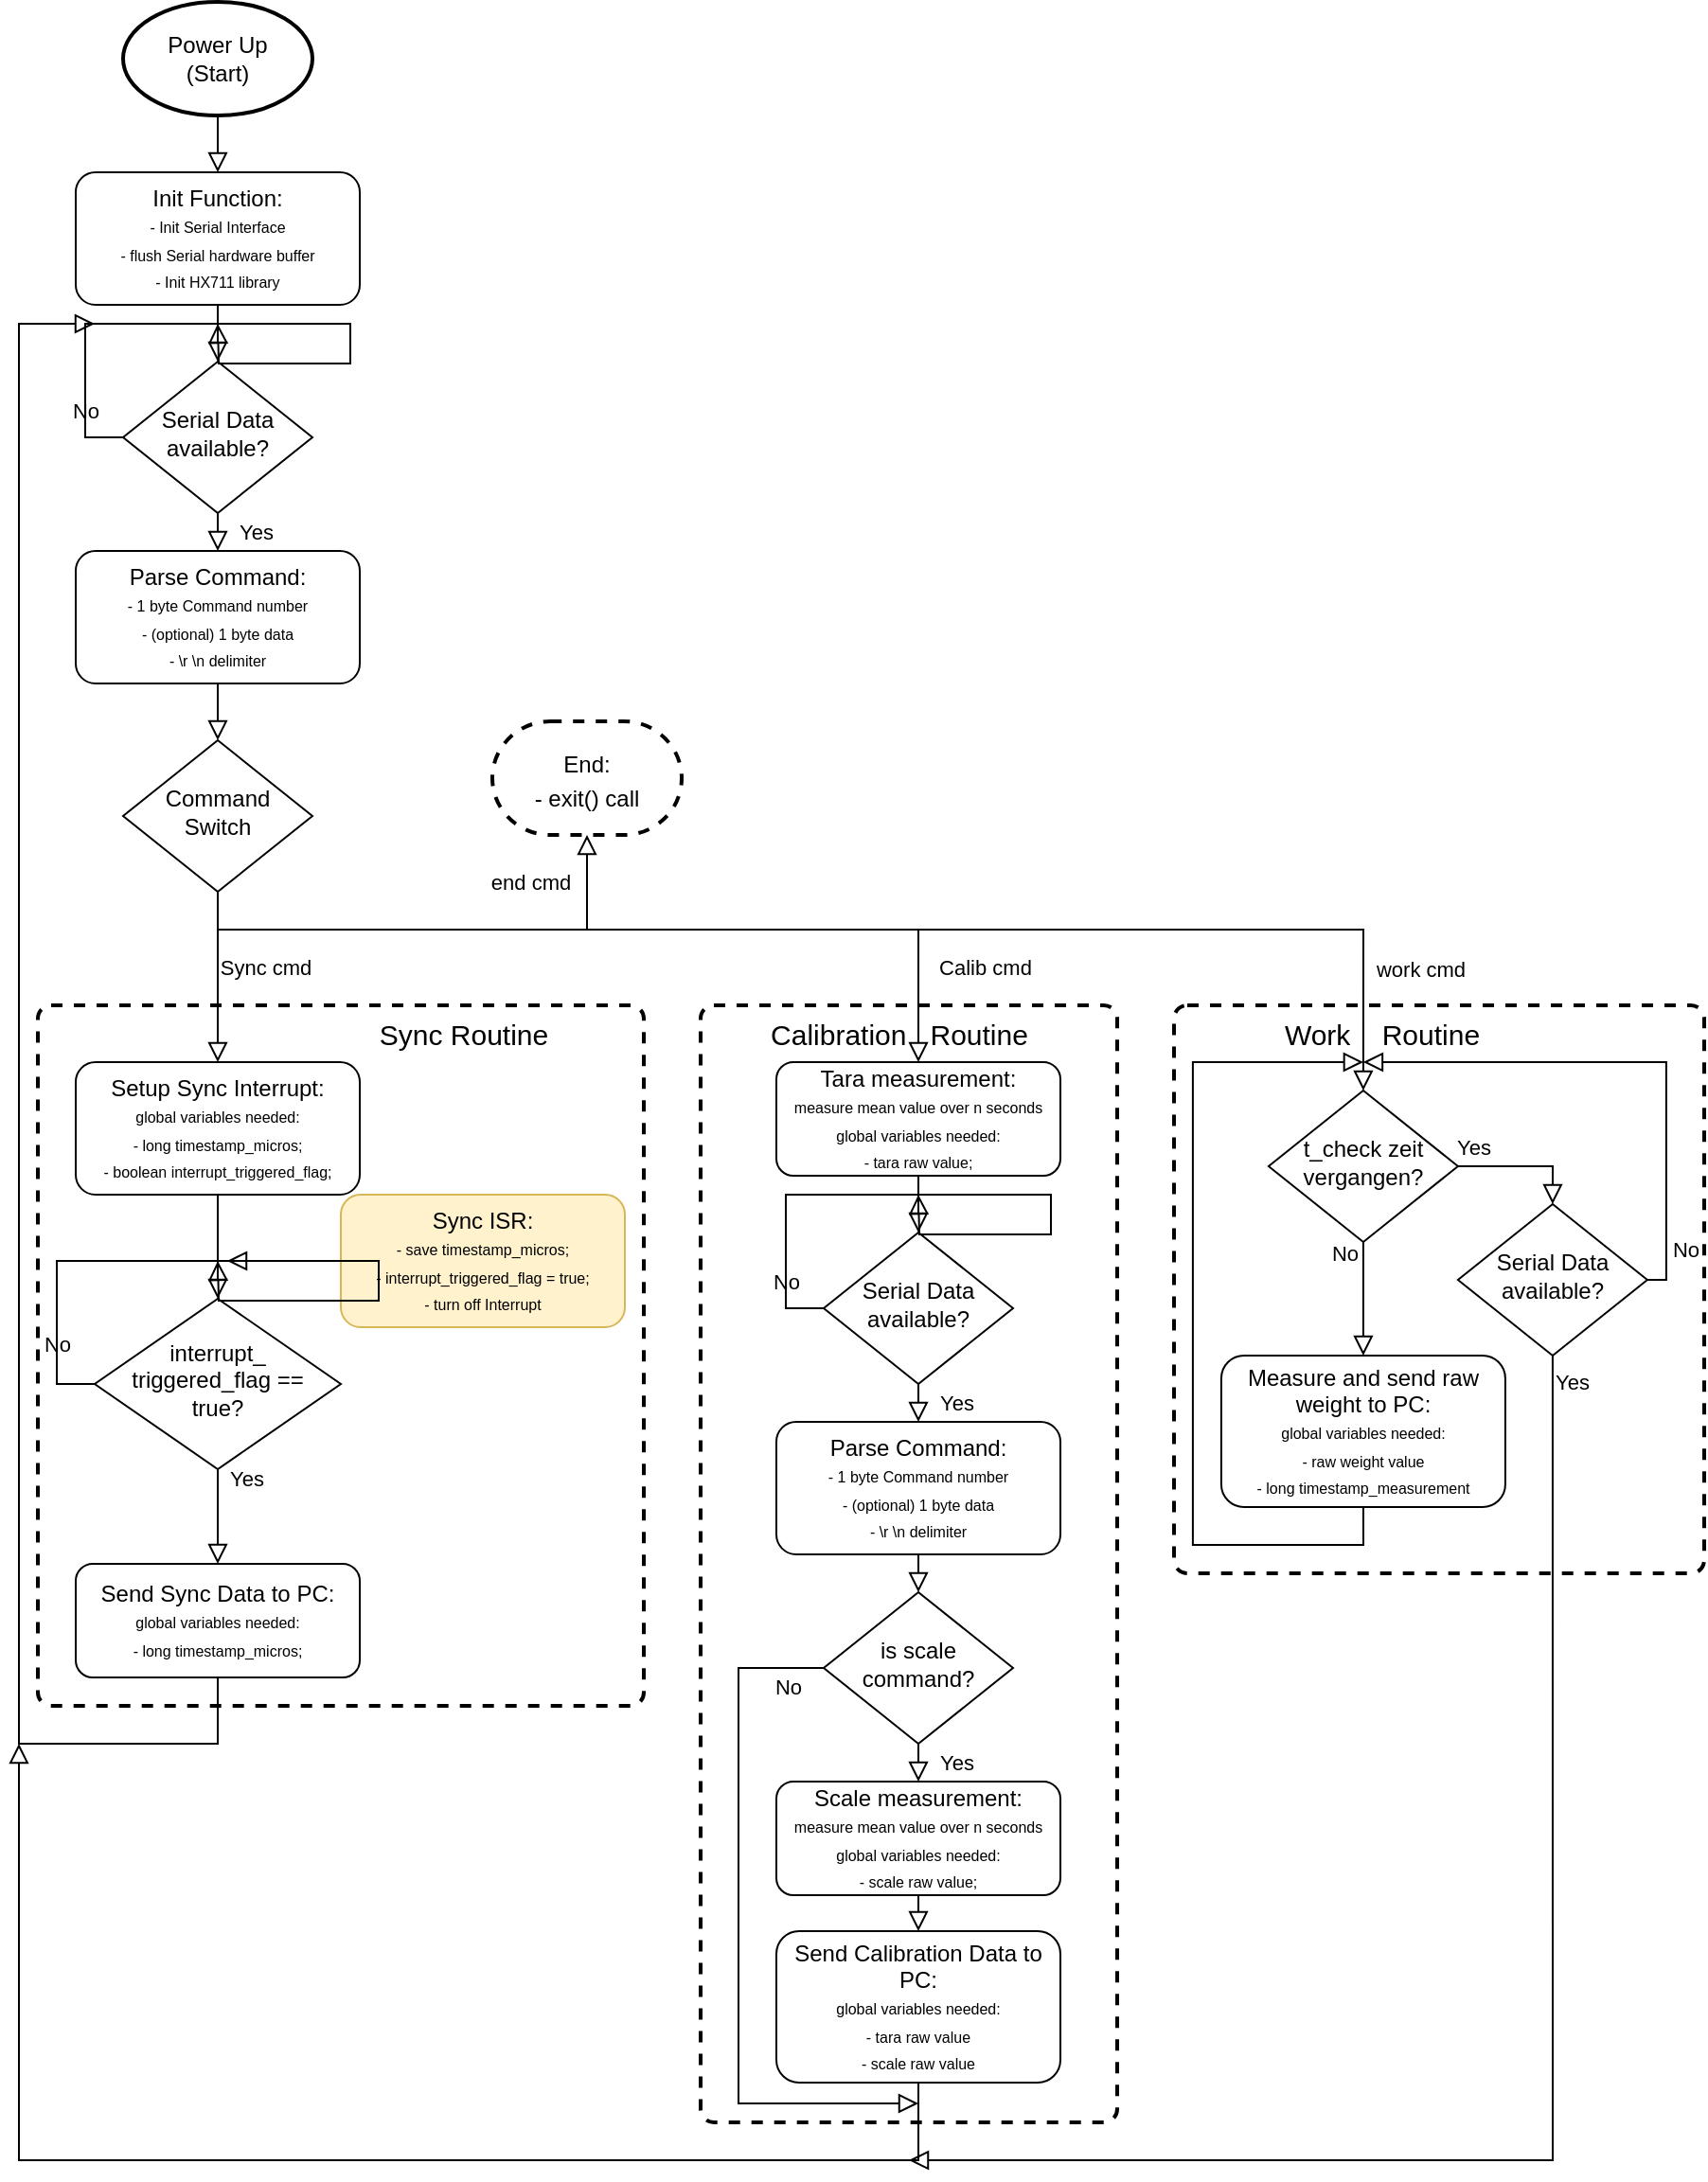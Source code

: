 <mxfile version="17.2.4" type="device"><diagram id="C5RBs43oDa-KdzZeNtuy" name="Page-1"><mxGraphModel dx="1422" dy="1162" grid="1" gridSize="10" guides="1" tooltips="1" connect="1" arrows="1" fold="1" page="1" pageScale="1" pageWidth="827" pageHeight="1169" math="0" shadow="0"><root><mxCell id="WIyWlLk6GJQsqaUBKTNV-0"/><mxCell id="WIyWlLk6GJQsqaUBKTNV-1" parent="WIyWlLk6GJQsqaUBKTNV-0"/><mxCell id="2u7fmn7NpDEMbbSHLtYv-59" value="" style="rounded=1;whiteSpace=wrap;html=1;absoluteArcSize=1;arcSize=14;strokeWidth=2;fontSize=8;dashed=1;align=right;" vertex="1" parent="WIyWlLk6GJQsqaUBKTNV-1"><mxGeometry x="640" y="550" width="280" height="300" as="geometry"/></mxCell><mxCell id="2u7fmn7NpDEMbbSHLtYv-60" value="&lt;font style=&quot;font-size: 15px&quot;&gt;Work&amp;nbsp; &amp;nbsp; Routine&lt;/font&gt;" style="text;html=1;strokeColor=none;fillColor=none;align=center;verticalAlign=middle;whiteSpace=wrap;rounded=0;dashed=1;fontSize=8;" vertex="1" parent="WIyWlLk6GJQsqaUBKTNV-1"><mxGeometry x="680" y="550" width="140" height="30" as="geometry"/></mxCell><mxCell id="2u7fmn7NpDEMbbSHLtYv-45" value="" style="rounded=1;whiteSpace=wrap;html=1;absoluteArcSize=1;arcSize=14;strokeWidth=2;fontSize=8;dashed=1;align=right;" vertex="1" parent="WIyWlLk6GJQsqaUBKTNV-1"><mxGeometry x="390" y="550" width="220" height="590" as="geometry"/></mxCell><mxCell id="2u7fmn7NpDEMbbSHLtYv-46" value="&lt;font style=&quot;font-size: 15px&quot;&gt;Calibration&amp;nbsp; &amp;nbsp;Routine&lt;/font&gt;" style="text;html=1;strokeColor=none;fillColor=none;align=center;verticalAlign=middle;whiteSpace=wrap;rounded=0;dashed=1;fontSize=8;" vertex="1" parent="WIyWlLk6GJQsqaUBKTNV-1"><mxGeometry x="390" y="550" width="210" height="30" as="geometry"/></mxCell><mxCell id="2u7fmn7NpDEMbbSHLtYv-23" value="" style="rounded=1;whiteSpace=wrap;html=1;absoluteArcSize=1;arcSize=14;strokeWidth=2;fontSize=8;dashed=1;align=right;" vertex="1" parent="WIyWlLk6GJQsqaUBKTNV-1"><mxGeometry x="40" y="550" width="320" height="370" as="geometry"/></mxCell><mxCell id="2u7fmn7NpDEMbbSHLtYv-0" value="Init Function:&lt;br style=&quot;font-size: 8px&quot;&gt;&lt;font style=&quot;font-size: 8px&quot;&gt;- Init Serial Interface&lt;br&gt;- flush Serial hardware buffer&lt;br&gt;- Init HX711 library&lt;/font&gt;" style="rounded=1;whiteSpace=wrap;html=1;fontSize=12;glass=0;strokeWidth=1;shadow=0;" vertex="1" parent="WIyWlLk6GJQsqaUBKTNV-1"><mxGeometry x="60" y="110" width="150" height="70" as="geometry"/></mxCell><mxCell id="2u7fmn7NpDEMbbSHLtYv-1" value="" style="rounded=0;html=1;jettySize=auto;orthogonalLoop=1;fontSize=11;endArrow=block;endFill=0;endSize=8;strokeWidth=1;shadow=0;labelBackgroundColor=none;edgeStyle=orthogonalEdgeStyle;entryX=0.5;entryY=0;entryDx=0;entryDy=0;exitX=0.5;exitY=1;exitDx=0;exitDy=0;exitPerimeter=0;" edge="1" parent="WIyWlLk6GJQsqaUBKTNV-1" source="2u7fmn7NpDEMbbSHLtYv-9" target="2u7fmn7NpDEMbbSHLtYv-0"><mxGeometry y="20" relative="1" as="geometry"><mxPoint as="offset"/><mxPoint x="135" y="70.0" as="sourcePoint"/><mxPoint x="145" y="390" as="targetPoint"/></mxGeometry></mxCell><mxCell id="2u7fmn7NpDEMbbSHLtYv-2" value="Serial Data available?" style="rhombus;whiteSpace=wrap;html=1;shadow=0;fontFamily=Helvetica;fontSize=12;align=center;strokeWidth=1;spacing=6;spacingTop=-4;" vertex="1" parent="WIyWlLk6GJQsqaUBKTNV-1"><mxGeometry x="85" y="210" width="100" height="80" as="geometry"/></mxCell><mxCell id="2u7fmn7NpDEMbbSHLtYv-3" value="No" style="rounded=0;html=1;jettySize=auto;orthogonalLoop=1;fontSize=11;endArrow=block;endFill=0;endSize=8;strokeWidth=1;shadow=0;labelBackgroundColor=none;edgeStyle=orthogonalEdgeStyle;exitX=0;exitY=0.5;exitDx=0;exitDy=0;" edge="1" parent="WIyWlLk6GJQsqaUBKTNV-1" source="2u7fmn7NpDEMbbSHLtYv-2"><mxGeometry x="-0.733" y="-10" relative="1" as="geometry"><mxPoint x="-10" y="10" as="offset"/><mxPoint x="375.0" y="620" as="sourcePoint"/><mxPoint x="135" y="190" as="targetPoint"/></mxGeometry></mxCell><mxCell id="2u7fmn7NpDEMbbSHLtYv-4" value="" style="rounded=0;html=1;jettySize=auto;orthogonalLoop=1;fontSize=11;endArrow=block;endFill=0;endSize=8;strokeWidth=1;shadow=0;labelBackgroundColor=none;edgeStyle=orthogonalEdgeStyle;entryX=0.5;entryY=0;entryDx=0;entryDy=0;exitX=0.5;exitY=1;exitDx=0;exitDy=0;" edge="1" parent="WIyWlLk6GJQsqaUBKTNV-1" source="2u7fmn7NpDEMbbSHLtYv-0" target="2u7fmn7NpDEMbbSHLtYv-2"><mxGeometry y="20" relative="1" as="geometry"><mxPoint as="offset"/><mxPoint x="145" y="60" as="sourcePoint"/><mxPoint x="145" y="100" as="targetPoint"/></mxGeometry></mxCell><mxCell id="2u7fmn7NpDEMbbSHLtYv-5" value="Yes" style="rounded=0;html=1;jettySize=auto;orthogonalLoop=1;fontSize=11;endArrow=block;endFill=0;endSize=8;strokeWidth=1;shadow=0;labelBackgroundColor=none;edgeStyle=orthogonalEdgeStyle;exitX=0.5;exitY=1;exitDx=0;exitDy=0;entryX=0.5;entryY=0;entryDx=0;entryDy=0;" edge="1" parent="WIyWlLk6GJQsqaUBKTNV-1" source="2u7fmn7NpDEMbbSHLtYv-2" target="2u7fmn7NpDEMbbSHLtYv-6"><mxGeometry y="20" relative="1" as="geometry"><mxPoint as="offset"/><mxPoint x="375" y="480" as="sourcePoint"/><mxPoint x="135" y="300" as="targetPoint"/></mxGeometry></mxCell><mxCell id="2u7fmn7NpDEMbbSHLtYv-6" value="Parse Command:&lt;br style=&quot;font-size: 8px&quot;&gt;&lt;font style=&quot;font-size: 8px&quot;&gt;- 1 byte Command number&lt;br&gt;- (optional) 1 byte data&lt;br&gt;- \r \n delimiter&lt;/font&gt;" style="rounded=1;whiteSpace=wrap;html=1;fontSize=12;glass=0;strokeWidth=1;shadow=0;" vertex="1" parent="WIyWlLk6GJQsqaUBKTNV-1"><mxGeometry x="60" y="310" width="150" height="70" as="geometry"/></mxCell><mxCell id="2u7fmn7NpDEMbbSHLtYv-7" value="Command&lt;br&gt;Switch" style="rhombus;whiteSpace=wrap;html=1;shadow=0;fontFamily=Helvetica;fontSize=12;align=center;strokeWidth=1;spacing=6;spacingTop=-4;" vertex="1" parent="WIyWlLk6GJQsqaUBKTNV-1"><mxGeometry x="85" y="410" width="100" height="80" as="geometry"/></mxCell><mxCell id="2u7fmn7NpDEMbbSHLtYv-8" value="" style="rounded=0;html=1;jettySize=auto;orthogonalLoop=1;fontSize=11;endArrow=block;endFill=0;endSize=8;strokeWidth=1;shadow=0;labelBackgroundColor=none;edgeStyle=orthogonalEdgeStyle;entryX=0.5;entryY=0;entryDx=0;entryDy=0;exitX=0.5;exitY=1;exitDx=0;exitDy=0;" edge="1" parent="WIyWlLk6GJQsqaUBKTNV-1" source="2u7fmn7NpDEMbbSHLtYv-6" target="2u7fmn7NpDEMbbSHLtYv-7"><mxGeometry y="20" relative="1" as="geometry"><mxPoint as="offset"/><mxPoint x="145" y="40.0" as="sourcePoint"/><mxPoint x="145" y="80" as="targetPoint"/></mxGeometry></mxCell><mxCell id="2u7fmn7NpDEMbbSHLtYv-9" value="&lt;span style=&quot;font-size: 12px&quot;&gt;Power Up&lt;/span&gt;&lt;br style=&quot;font-size: 12px&quot;&gt;&lt;span style=&quot;font-size: 12px&quot;&gt;(Start)&lt;/span&gt;" style="strokeWidth=2;html=1;shape=mxgraph.flowchart.start_1;whiteSpace=wrap;fontSize=8;" vertex="1" parent="WIyWlLk6GJQsqaUBKTNV-1"><mxGeometry x="85" y="20" width="100" height="60" as="geometry"/></mxCell><mxCell id="2u7fmn7NpDEMbbSHLtYv-10" value="Setup Sync Interrupt:&lt;br style=&quot;font-size: 8px&quot;&gt;&lt;font style=&quot;font-size: 8px&quot;&gt;global variables needed:&lt;br&gt;- long timestamp_micros;&lt;br&gt;- boolean interrupt_triggered_flag;&lt;br&gt;&lt;/font&gt;" style="rounded=1;whiteSpace=wrap;html=1;fontSize=12;glass=0;strokeWidth=1;shadow=0;" vertex="1" parent="WIyWlLk6GJQsqaUBKTNV-1"><mxGeometry x="60" y="580" width="150" height="70" as="geometry"/></mxCell><mxCell id="2u7fmn7NpDEMbbSHLtYv-11" value="Sync ISR:&lt;br style=&quot;font-size: 8px&quot;&gt;&lt;font style=&quot;font-size: 8px&quot;&gt;- save timestamp_micros;&lt;br&gt;- interrupt_triggered_flag = true;&lt;br&gt;- turn off Interrupt&lt;br&gt;&lt;/font&gt;" style="rounded=1;whiteSpace=wrap;html=1;fontSize=12;glass=0;strokeWidth=1;shadow=0;fillColor=#fff2cc;strokeColor=#d6b656;" vertex="1" parent="WIyWlLk6GJQsqaUBKTNV-1"><mxGeometry x="200" y="650" width="150" height="70" as="geometry"/></mxCell><mxCell id="2u7fmn7NpDEMbbSHLtYv-12" value="interrupt_ triggered_flag == true?" style="rhombus;whiteSpace=wrap;html=1;shadow=0;fontFamily=Helvetica;fontSize=12;align=center;strokeWidth=1;spacing=6;spacingTop=-4;" vertex="1" parent="WIyWlLk6GJQsqaUBKTNV-1"><mxGeometry x="70" y="705" width="130" height="90" as="geometry"/></mxCell><mxCell id="2u7fmn7NpDEMbbSHLtYv-13" value="No" style="rounded=0;html=1;jettySize=auto;orthogonalLoop=1;fontSize=11;endArrow=block;endFill=0;endSize=8;strokeWidth=1;shadow=0;labelBackgroundColor=none;edgeStyle=orthogonalEdgeStyle;exitX=0;exitY=0.5;exitDx=0;exitDy=0;" edge="1" parent="WIyWlLk6GJQsqaUBKTNV-1" source="2u7fmn7NpDEMbbSHLtYv-12"><mxGeometry x="-0.733" y="-10" relative="1" as="geometry"><mxPoint x="-10" y="10" as="offset"/><mxPoint x="360.0" y="1115" as="sourcePoint"/><mxPoint x="135" y="685" as="targetPoint"/></mxGeometry></mxCell><mxCell id="2u7fmn7NpDEMbbSHLtYv-14" value="" style="rounded=0;html=1;jettySize=auto;orthogonalLoop=1;fontSize=11;endArrow=block;endFill=0;endSize=8;strokeWidth=1;shadow=0;labelBackgroundColor=none;edgeStyle=orthogonalEdgeStyle;entryX=0.5;entryY=0;entryDx=0;entryDy=0;exitX=0.5;exitY=1;exitDx=0;exitDy=0;" edge="1" parent="WIyWlLk6GJQsqaUBKTNV-1" source="2u7fmn7NpDEMbbSHLtYv-10" target="2u7fmn7NpDEMbbSHLtYv-12"><mxGeometry y="20" relative="1" as="geometry"><mxPoint as="offset"/><mxPoint x="145" y="435" as="sourcePoint"/><mxPoint x="145" y="465" as="targetPoint"/></mxGeometry></mxCell><mxCell id="2u7fmn7NpDEMbbSHLtYv-16" value="" style="rounded=0;html=1;jettySize=auto;orthogonalLoop=1;fontSize=11;endArrow=block;endFill=0;endSize=8;strokeWidth=1;shadow=0;labelBackgroundColor=none;edgeStyle=orthogonalEdgeStyle;exitX=0;exitY=0.5;exitDx=0;exitDy=0;" edge="1" parent="WIyWlLk6GJQsqaUBKTNV-1" source="2u7fmn7NpDEMbbSHLtYv-11"><mxGeometry y="20" relative="1" as="geometry"><mxPoint as="offset"/><mxPoint x="145" y="660" as="sourcePoint"/><mxPoint x="140" y="685" as="targetPoint"/><Array as="points"/></mxGeometry></mxCell><mxCell id="2u7fmn7NpDEMbbSHLtYv-18" value="Yes" style="rounded=0;html=1;jettySize=auto;orthogonalLoop=1;fontSize=11;endArrow=block;endFill=0;endSize=8;strokeWidth=1;shadow=0;labelBackgroundColor=none;edgeStyle=orthogonalEdgeStyle;exitX=0.5;exitY=1;exitDx=0;exitDy=0;entryX=0.5;entryY=0;entryDx=0;entryDy=0;" edge="1" parent="WIyWlLk6GJQsqaUBKTNV-1" source="2u7fmn7NpDEMbbSHLtYv-12" target="2u7fmn7NpDEMbbSHLtYv-19"><mxGeometry x="-0.8" y="15" relative="1" as="geometry"><mxPoint as="offset"/><mxPoint x="145" y="325" as="sourcePoint"/><mxPoint x="135" y="835" as="targetPoint"/></mxGeometry></mxCell><mxCell id="2u7fmn7NpDEMbbSHLtYv-19" value="Send Sync Data to PC:&lt;br style=&quot;font-size: 8px&quot;&gt;&lt;font style=&quot;font-size: 8px&quot;&gt;global variables needed:&lt;br&gt;- long timestamp_micros;&lt;br&gt;&lt;/font&gt;" style="rounded=1;whiteSpace=wrap;html=1;fontSize=12;glass=0;strokeWidth=1;shadow=0;" vertex="1" parent="WIyWlLk6GJQsqaUBKTNV-1"><mxGeometry x="60" y="845" width="150" height="60" as="geometry"/></mxCell><mxCell id="2u7fmn7NpDEMbbSHLtYv-21" value="" style="rounded=0;html=1;jettySize=auto;orthogonalLoop=1;fontSize=11;endArrow=block;endFill=0;endSize=8;strokeWidth=1;shadow=0;labelBackgroundColor=none;edgeStyle=orthogonalEdgeStyle;exitX=0.5;exitY=1;exitDx=0;exitDy=0;" edge="1" parent="WIyWlLk6GJQsqaUBKTNV-1" source="2u7fmn7NpDEMbbSHLtYv-19"><mxGeometry y="20" relative="1" as="geometry"><mxPoint as="offset"/><mxPoint x="305" y="630" as="sourcePoint"/><mxPoint x="70" y="190" as="targetPoint"/><Array as="points"><mxPoint x="135" y="940"/><mxPoint x="30" y="940"/><mxPoint x="30" y="190"/><mxPoint x="60" y="190"/></Array></mxGeometry></mxCell><mxCell id="2u7fmn7NpDEMbbSHLtYv-22" value="Sync cmd" style="rounded=0;html=1;jettySize=auto;orthogonalLoop=1;fontSize=11;endArrow=block;endFill=0;endSize=8;strokeWidth=1;shadow=0;labelBackgroundColor=none;edgeStyle=orthogonalEdgeStyle;exitX=0.5;exitY=1;exitDx=0;exitDy=0;entryX=0.5;entryY=0;entryDx=0;entryDy=0;" edge="1" parent="WIyWlLk6GJQsqaUBKTNV-1" source="2u7fmn7NpDEMbbSHLtYv-7" target="2u7fmn7NpDEMbbSHLtYv-10"><mxGeometry x="-0.111" y="25" relative="1" as="geometry"><mxPoint as="offset"/><mxPoint x="145" y="760" as="sourcePoint"/><mxPoint x="145" y="810" as="targetPoint"/></mxGeometry></mxCell><mxCell id="2u7fmn7NpDEMbbSHLtYv-24" value="&lt;font style=&quot;font-size: 15px&quot;&gt;Sync Routine&lt;/font&gt;" style="text;html=1;strokeColor=none;fillColor=none;align=center;verticalAlign=middle;whiteSpace=wrap;rounded=0;dashed=1;fontSize=8;" vertex="1" parent="WIyWlLk6GJQsqaUBKTNV-1"><mxGeometry x="200" y="550" width="130" height="30" as="geometry"/></mxCell><mxCell id="2u7fmn7NpDEMbbSHLtYv-25" value="Tara measurement:&lt;br style=&quot;font-size: 8px&quot;&gt;&lt;font style=&quot;font-size: 8px&quot;&gt;measure mean value over n seconds&lt;br&gt;global variables needed:&lt;br&gt;- tara raw value;&lt;br&gt;&lt;/font&gt;" style="rounded=1;whiteSpace=wrap;html=1;fontSize=12;glass=0;strokeWidth=1;shadow=0;" vertex="1" parent="WIyWlLk6GJQsqaUBKTNV-1"><mxGeometry x="430" y="580" width="150" height="60" as="geometry"/></mxCell><mxCell id="2u7fmn7NpDEMbbSHLtYv-32" value="Send Calibration Data to PC:&lt;br style=&quot;font-size: 8px&quot;&gt;&lt;font style=&quot;font-size: 8px&quot;&gt;global variables needed:&lt;br&gt;- tara raw value&lt;br&gt;- scale raw value&lt;br&gt;&lt;/font&gt;" style="rounded=1;whiteSpace=wrap;html=1;fontSize=12;glass=0;strokeWidth=1;shadow=0;" vertex="1" parent="WIyWlLk6GJQsqaUBKTNV-1"><mxGeometry x="430" y="1039" width="150" height="80" as="geometry"/></mxCell><mxCell id="2u7fmn7NpDEMbbSHLtYv-33" value="Serial Data available?" style="rhombus;whiteSpace=wrap;html=1;shadow=0;fontFamily=Helvetica;fontSize=12;align=center;strokeWidth=1;spacing=6;spacingTop=-4;" vertex="1" parent="WIyWlLk6GJQsqaUBKTNV-1"><mxGeometry x="455" y="670" width="100" height="80" as="geometry"/></mxCell><mxCell id="2u7fmn7NpDEMbbSHLtYv-34" value="No" style="rounded=0;html=1;jettySize=auto;orthogonalLoop=1;fontSize=11;endArrow=block;endFill=0;endSize=8;strokeWidth=1;shadow=0;labelBackgroundColor=none;edgeStyle=orthogonalEdgeStyle;exitX=0;exitY=0.5;exitDx=0;exitDy=0;" edge="1" parent="WIyWlLk6GJQsqaUBKTNV-1" source="2u7fmn7NpDEMbbSHLtYv-33"><mxGeometry x="-0.733" y="-10" relative="1" as="geometry"><mxPoint x="-10" y="10" as="offset"/><mxPoint x="745.0" y="1090" as="sourcePoint"/><mxPoint x="505" y="650" as="targetPoint"/></mxGeometry></mxCell><mxCell id="2u7fmn7NpDEMbbSHLtYv-35" value="Yes" style="rounded=0;html=1;jettySize=auto;orthogonalLoop=1;fontSize=11;endArrow=block;endFill=0;endSize=8;strokeWidth=1;shadow=0;labelBackgroundColor=none;edgeStyle=orthogonalEdgeStyle;exitX=0.5;exitY=1;exitDx=0;exitDy=0;entryX=0.5;entryY=0;entryDx=0;entryDy=0;" edge="1" parent="WIyWlLk6GJQsqaUBKTNV-1" source="2u7fmn7NpDEMbbSHLtYv-33" target="2u7fmn7NpDEMbbSHLtYv-36"><mxGeometry y="20" relative="1" as="geometry"><mxPoint as="offset"/><mxPoint x="745" y="970" as="sourcePoint"/><mxPoint x="505" y="790" as="targetPoint"/></mxGeometry></mxCell><mxCell id="2u7fmn7NpDEMbbSHLtYv-36" value="Parse Command:&lt;br style=&quot;font-size: 8px&quot;&gt;&lt;font style=&quot;font-size: 8px&quot;&gt;- 1 byte Command number&lt;br&gt;- (optional) 1 byte data&lt;br&gt;- \r \n delimiter&lt;/font&gt;" style="rounded=1;whiteSpace=wrap;html=1;fontSize=12;glass=0;strokeWidth=1;shadow=0;" vertex="1" parent="WIyWlLk6GJQsqaUBKTNV-1"><mxGeometry x="430" y="770" width="150" height="70" as="geometry"/></mxCell><mxCell id="2u7fmn7NpDEMbbSHLtYv-37" value="is scale command?" style="rhombus;whiteSpace=wrap;html=1;shadow=0;fontFamily=Helvetica;fontSize=12;align=center;strokeWidth=1;spacing=6;spacingTop=-4;" vertex="1" parent="WIyWlLk6GJQsqaUBKTNV-1"><mxGeometry x="455" y="860" width="100" height="80" as="geometry"/></mxCell><mxCell id="2u7fmn7NpDEMbbSHLtYv-38" value="" style="rounded=0;html=1;jettySize=auto;orthogonalLoop=1;fontSize=11;endArrow=block;endFill=0;endSize=8;strokeWidth=1;shadow=0;labelBackgroundColor=none;edgeStyle=orthogonalEdgeStyle;entryX=0.5;entryY=0;entryDx=0;entryDy=0;exitX=0.5;exitY=1;exitDx=0;exitDy=0;" edge="1" parent="WIyWlLk6GJQsqaUBKTNV-1" source="2u7fmn7NpDEMbbSHLtYv-36" target="2u7fmn7NpDEMbbSHLtYv-37"><mxGeometry y="20" relative="1" as="geometry"><mxPoint as="offset"/><mxPoint x="515" y="500.0" as="sourcePoint"/><mxPoint x="515" y="540" as="targetPoint"/></mxGeometry></mxCell><mxCell id="2u7fmn7NpDEMbbSHLtYv-39" value="" style="rounded=0;html=1;jettySize=auto;orthogonalLoop=1;fontSize=11;endArrow=block;endFill=0;endSize=8;strokeWidth=1;shadow=0;labelBackgroundColor=none;edgeStyle=orthogonalEdgeStyle;entryX=0.5;entryY=0;entryDx=0;entryDy=0;exitX=0.5;exitY=1;exitDx=0;exitDy=0;" edge="1" parent="WIyWlLk6GJQsqaUBKTNV-1" source="2u7fmn7NpDEMbbSHLtYv-25" target="2u7fmn7NpDEMbbSHLtYv-33"><mxGeometry y="20" relative="1" as="geometry"><mxPoint as="offset"/><mxPoint x="515" y="880" as="sourcePoint"/><mxPoint x="515" y="910" as="targetPoint"/></mxGeometry></mxCell><mxCell id="2u7fmn7NpDEMbbSHLtYv-40" value="Yes" style="rounded=0;html=1;jettySize=auto;orthogonalLoop=1;fontSize=11;endArrow=block;endFill=0;endSize=8;strokeWidth=1;shadow=0;labelBackgroundColor=none;edgeStyle=orthogonalEdgeStyle;exitX=0.5;exitY=1;exitDx=0;exitDy=0;entryX=0.5;entryY=0;entryDx=0;entryDy=0;" edge="1" parent="WIyWlLk6GJQsqaUBKTNV-1" source="2u7fmn7NpDEMbbSHLtYv-37" target="2u7fmn7NpDEMbbSHLtYv-41"><mxGeometry y="20" relative="1" as="geometry"><mxPoint as="offset"/><mxPoint x="515" y="760" as="sourcePoint"/><mxPoint x="515" y="780" as="targetPoint"/></mxGeometry></mxCell><mxCell id="2u7fmn7NpDEMbbSHLtYv-41" value="Scale measurement:&lt;br style=&quot;font-size: 8px&quot;&gt;&lt;font style=&quot;font-size: 8px&quot;&gt;measure mean value over n seconds&lt;br&gt;global variables needed:&lt;br&gt;- scale raw value;&lt;br&gt;&lt;/font&gt;" style="rounded=1;whiteSpace=wrap;html=1;fontSize=12;glass=0;strokeWidth=1;shadow=0;" vertex="1" parent="WIyWlLk6GJQsqaUBKTNV-1"><mxGeometry x="430" y="960" width="150" height="60" as="geometry"/></mxCell><mxCell id="2u7fmn7NpDEMbbSHLtYv-42" value="No" style="rounded=0;html=1;jettySize=auto;orthogonalLoop=1;fontSize=11;endArrow=block;endFill=0;endSize=8;strokeWidth=1;shadow=0;labelBackgroundColor=none;edgeStyle=orthogonalEdgeStyle;exitX=0;exitY=0.5;exitDx=0;exitDy=0;" edge="1" parent="WIyWlLk6GJQsqaUBKTNV-1" source="2u7fmn7NpDEMbbSHLtYv-37"><mxGeometry x="-0.895" y="10" relative="1" as="geometry"><mxPoint as="offset"/><mxPoint x="465" y="720" as="sourcePoint"/><mxPoint x="505" y="1130" as="targetPoint"/><Array as="points"><mxPoint x="410" y="900"/></Array></mxGeometry></mxCell><mxCell id="2u7fmn7NpDEMbbSHLtYv-43" value="" style="rounded=0;html=1;jettySize=auto;orthogonalLoop=1;fontSize=11;endArrow=block;endFill=0;endSize=8;strokeWidth=1;shadow=0;labelBackgroundColor=none;edgeStyle=orthogonalEdgeStyle;entryX=0.5;entryY=0;entryDx=0;entryDy=0;exitX=0.5;exitY=1;exitDx=0;exitDy=0;" edge="1" parent="WIyWlLk6GJQsqaUBKTNV-1" source="2u7fmn7NpDEMbbSHLtYv-41" target="2u7fmn7NpDEMbbSHLtYv-32"><mxGeometry y="20" relative="1" as="geometry"><mxPoint as="offset"/><mxPoint x="515" y="850" as="sourcePoint"/><mxPoint x="515" y="870" as="targetPoint"/></mxGeometry></mxCell><mxCell id="2u7fmn7NpDEMbbSHLtYv-44" value="" style="rounded=0;html=1;jettySize=auto;orthogonalLoop=1;fontSize=11;endArrow=block;endFill=0;endSize=8;strokeWidth=1;shadow=0;labelBackgroundColor=none;edgeStyle=orthogonalEdgeStyle;exitX=0.5;exitY=1;exitDx=0;exitDy=0;" edge="1" parent="WIyWlLk6GJQsqaUBKTNV-1" source="2u7fmn7NpDEMbbSHLtYv-32"><mxGeometry y="20" relative="1" as="geometry"><mxPoint as="offset"/><mxPoint x="515" y="1030" as="sourcePoint"/><mxPoint x="30" y="940" as="targetPoint"/><Array as="points"><mxPoint x="505" y="1160"/><mxPoint x="30" y="1160"/></Array></mxGeometry></mxCell><mxCell id="2u7fmn7NpDEMbbSHLtYv-47" value="Calib cmd" style="rounded=0;html=1;jettySize=auto;orthogonalLoop=1;fontSize=11;endArrow=block;endFill=0;endSize=8;strokeWidth=1;shadow=0;labelBackgroundColor=none;edgeStyle=orthogonalEdgeStyle;exitX=0.5;exitY=1;exitDx=0;exitDy=0;entryX=0.5;entryY=0;entryDx=0;entryDy=0;" edge="1" parent="WIyWlLk6GJQsqaUBKTNV-1" source="2u7fmn7NpDEMbbSHLtYv-7" target="2u7fmn7NpDEMbbSHLtYv-25"><mxGeometry x="0.783" y="35" relative="1" as="geometry"><mxPoint as="offset"/><mxPoint x="145" y="500" as="sourcePoint"/><mxPoint x="145" y="590" as="targetPoint"/><Array as="points"><mxPoint x="135" y="510"/><mxPoint x="505" y="510"/></Array></mxGeometry></mxCell><mxCell id="2u7fmn7NpDEMbbSHLtYv-48" value="t_check zeit vergangen?" style="rhombus;whiteSpace=wrap;html=1;shadow=0;fontFamily=Helvetica;fontSize=12;align=center;strokeWidth=1;spacing=6;spacingTop=-4;" vertex="1" parent="WIyWlLk6GJQsqaUBKTNV-1"><mxGeometry x="689.96" y="595" width="100" height="80" as="geometry"/></mxCell><mxCell id="2u7fmn7NpDEMbbSHLtYv-49" value="Serial Data available?" style="rhombus;whiteSpace=wrap;html=1;shadow=0;fontFamily=Helvetica;fontSize=12;align=center;strokeWidth=1;spacing=6;spacingTop=-4;" vertex="1" parent="WIyWlLk6GJQsqaUBKTNV-1"><mxGeometry x="789.96" y="655" width="100" height="80" as="geometry"/></mxCell><mxCell id="2u7fmn7NpDEMbbSHLtYv-50" value="No" style="rounded=0;html=1;jettySize=auto;orthogonalLoop=1;fontSize=11;endArrow=block;endFill=0;endSize=8;strokeWidth=1;shadow=0;labelBackgroundColor=none;edgeStyle=orthogonalEdgeStyle;exitX=1;exitY=0.5;exitDx=0;exitDy=0;" edge="1" parent="WIyWlLk6GJQsqaUBKTNV-1" source="2u7fmn7NpDEMbbSHLtYv-49"><mxGeometry x="-0.818" y="-10" relative="1" as="geometry"><mxPoint as="offset"/><mxPoint x="1059.95" y="1080" as="sourcePoint"/><mxPoint x="739.96" y="580" as="targetPoint"/><Array as="points"><mxPoint x="899.96" y="695"/><mxPoint x="899.96" y="580"/></Array></mxGeometry></mxCell><mxCell id="2u7fmn7NpDEMbbSHLtYv-51" value="Yes" style="rounded=0;html=1;jettySize=auto;orthogonalLoop=1;fontSize=11;endArrow=block;endFill=0;endSize=8;strokeWidth=1;shadow=0;labelBackgroundColor=none;edgeStyle=orthogonalEdgeStyle;exitX=0.5;exitY=1;exitDx=0;exitDy=0;" edge="1" parent="WIyWlLk6GJQsqaUBKTNV-1" source="2u7fmn7NpDEMbbSHLtYv-49"><mxGeometry x="-0.964" y="10" relative="1" as="geometry"><mxPoint as="offset"/><mxPoint x="1119.96" y="920" as="sourcePoint"/><mxPoint x="500" y="1160" as="targetPoint"/><Array as="points"><mxPoint x="840" y="1160"/></Array></mxGeometry></mxCell><mxCell id="2u7fmn7NpDEMbbSHLtYv-53" value="Yes" style="rounded=0;html=1;jettySize=auto;orthogonalLoop=1;fontSize=11;endArrow=block;endFill=0;endSize=8;strokeWidth=1;shadow=0;labelBackgroundColor=none;edgeStyle=orthogonalEdgeStyle;exitX=1;exitY=0.5;exitDx=0;exitDy=0;entryX=0.5;entryY=0;entryDx=0;entryDy=0;" edge="1" parent="WIyWlLk6GJQsqaUBKTNV-1" source="2u7fmn7NpDEMbbSHLtYv-48" target="2u7fmn7NpDEMbbSHLtYv-49"><mxGeometry x="-0.778" y="10" relative="1" as="geometry"><mxPoint as="offset"/><mxPoint x="850.05" y="630" as="sourcePoint"/><mxPoint x="839.96" y="610" as="targetPoint"/></mxGeometry></mxCell><mxCell id="2u7fmn7NpDEMbbSHLtYv-54" value="No" style="rounded=0;html=1;jettySize=auto;orthogonalLoop=1;fontSize=11;endArrow=block;endFill=0;endSize=8;strokeWidth=1;shadow=0;labelBackgroundColor=none;edgeStyle=orthogonalEdgeStyle;exitX=0.5;exitY=1;exitDx=0;exitDy=0;entryX=0.5;entryY=0;entryDx=0;entryDy=0;" edge="1" parent="WIyWlLk6GJQsqaUBKTNV-1" source="2u7fmn7NpDEMbbSHLtYv-48" target="2u7fmn7NpDEMbbSHLtYv-55"><mxGeometry x="-0.818" y="-10" relative="1" as="geometry"><mxPoint as="offset"/><mxPoint x="859.96" y="670" as="sourcePoint"/><mxPoint x="739.96" y="730" as="targetPoint"/></mxGeometry></mxCell><mxCell id="2u7fmn7NpDEMbbSHLtYv-55" value="Measure and send raw weight to PC:&lt;br style=&quot;font-size: 8px&quot;&gt;&lt;font style=&quot;font-size: 8px&quot;&gt;global variables needed:&lt;br&gt;- raw weight value&lt;br&gt;- long timestamp_measurement&lt;br&gt;&lt;/font&gt;" style="rounded=1;whiteSpace=wrap;html=1;fontSize=12;glass=0;strokeWidth=1;shadow=0;" vertex="1" parent="WIyWlLk6GJQsqaUBKTNV-1"><mxGeometry x="664.96" y="735" width="150" height="80" as="geometry"/></mxCell><mxCell id="2u7fmn7NpDEMbbSHLtYv-56" value="" style="rounded=0;html=1;jettySize=auto;orthogonalLoop=1;fontSize=11;endArrow=block;endFill=0;endSize=8;strokeWidth=1;shadow=0;labelBackgroundColor=none;edgeStyle=orthogonalEdgeStyle;exitX=0.5;exitY=1;exitDx=0;exitDy=0;" edge="1" parent="WIyWlLk6GJQsqaUBKTNV-1" source="2u7fmn7NpDEMbbSHLtYv-55"><mxGeometry y="20" relative="1" as="geometry"><mxPoint as="offset"/><mxPoint x="434.96" y="870" as="sourcePoint"/><mxPoint x="739.96" y="580" as="targetPoint"/><Array as="points"><mxPoint x="739.96" y="835"/><mxPoint x="649.96" y="835"/><mxPoint x="649.96" y="580"/></Array></mxGeometry></mxCell><mxCell id="2u7fmn7NpDEMbbSHLtYv-57" value="work cmd" style="rounded=0;html=1;jettySize=auto;orthogonalLoop=1;fontSize=11;endArrow=block;endFill=0;endSize=8;strokeWidth=1;shadow=0;labelBackgroundColor=none;edgeStyle=orthogonalEdgeStyle;exitX=0.5;exitY=1;exitDx=0;exitDy=0;entryX=0.5;entryY=0;entryDx=0;entryDy=0;" edge="1" parent="WIyWlLk6GJQsqaUBKTNV-1" source="2u7fmn7NpDEMbbSHLtYv-7" target="2u7fmn7NpDEMbbSHLtYv-48"><mxGeometry x="0.817" y="30" relative="1" as="geometry"><mxPoint y="1" as="offset"/><mxPoint x="145" y="500" as="sourcePoint"/><mxPoint x="515" y="590" as="targetPoint"/><Array as="points"><mxPoint x="135" y="510"/><mxPoint x="740" y="510"/></Array></mxGeometry></mxCell><mxCell id="2u7fmn7NpDEMbbSHLtYv-61" value="&lt;font style=&quot;font-size: 12px&quot;&gt;End:&lt;br&gt;- exit() call&lt;br&gt;&lt;/font&gt;" style="strokeWidth=2;html=1;shape=mxgraph.flowchart.terminator;whiteSpace=wrap;dashed=1;fontSize=15;" vertex="1" parent="WIyWlLk6GJQsqaUBKTNV-1"><mxGeometry x="280" y="400" width="100" height="60" as="geometry"/></mxCell><mxCell id="2u7fmn7NpDEMbbSHLtYv-62" value="end cmd" style="rounded=0;html=1;jettySize=auto;orthogonalLoop=1;fontSize=11;endArrow=block;endFill=0;endSize=8;strokeWidth=1;shadow=0;labelBackgroundColor=none;edgeStyle=orthogonalEdgeStyle;exitX=0.5;exitY=1;exitDx=0;exitDy=0;entryX=0.5;entryY=1;entryDx=0;entryDy=0;entryPerimeter=0;" edge="1" parent="WIyWlLk6GJQsqaUBKTNV-1" source="2u7fmn7NpDEMbbSHLtYv-7" target="2u7fmn7NpDEMbbSHLtYv-61"><mxGeometry x="0.817" y="30" relative="1" as="geometry"><mxPoint y="1" as="offset"/><mxPoint x="145" y="500" as="sourcePoint"/><mxPoint x="330" y="480" as="targetPoint"/><Array as="points"><mxPoint x="135" y="510"/><mxPoint x="330" y="510"/></Array></mxGeometry></mxCell></root></mxGraphModel></diagram></mxfile>
